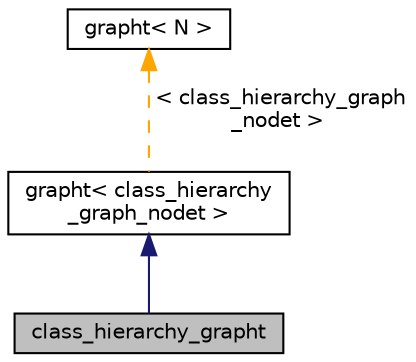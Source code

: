 digraph "class_hierarchy_grapht"
{
 // LATEX_PDF_SIZE
  bgcolor="transparent";
  edge [fontname="Helvetica",fontsize="10",labelfontname="Helvetica",labelfontsize="10"];
  node [fontname="Helvetica",fontsize="10",shape=record];
  Node1 [label="class_hierarchy_grapht",height=0.2,width=0.4,color="black", fillcolor="grey75", style="filled", fontcolor="black",tooltip="Class hierarchy, represented using grapht and therefore suitable for use with generic graph algorithm..."];
  Node2 -> Node1 [dir="back",color="midnightblue",fontsize="10",style="solid",fontname="Helvetica"];
  Node2 [label="grapht\< class_hierarchy\l_graph_nodet \>",height=0.2,width=0.4,color="black",URL="$classgrapht.html",tooltip=" "];
  Node3 -> Node2 [dir="back",color="orange",fontsize="10",style="dashed",label=" \< class_hierarchy_graph\l_nodet \>" ,fontname="Helvetica"];
  Node3 [label="grapht\< N \>",height=0.2,width=0.4,color="black",URL="$classgrapht.html",tooltip="A generic directed graph with a parametric node type."];
}
